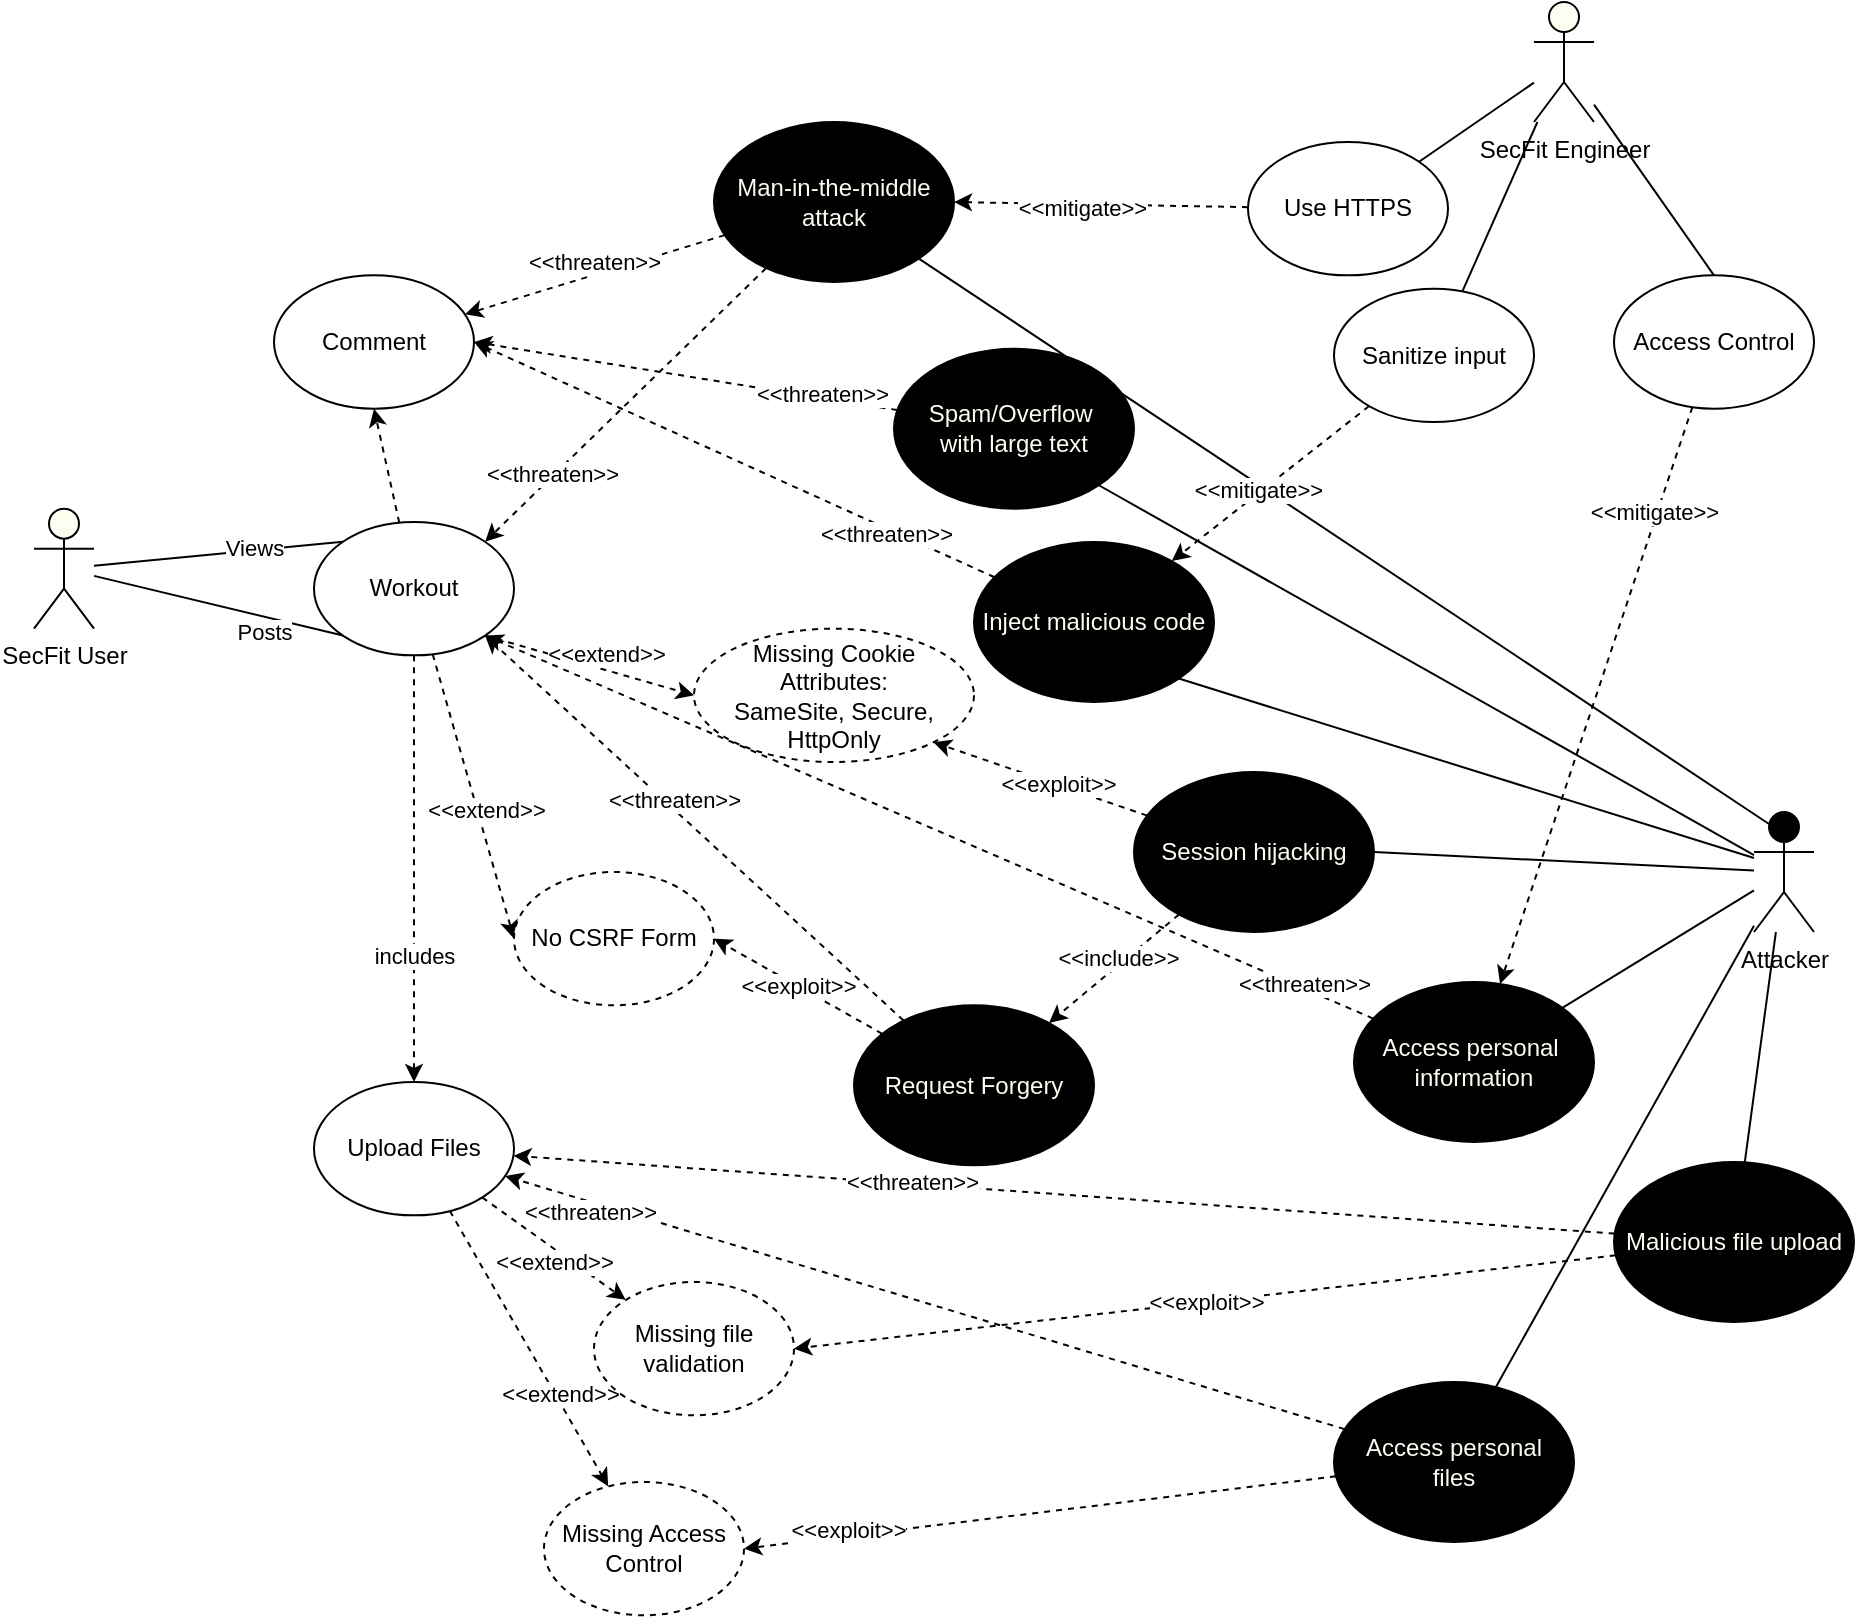 <mxfile version="14.4.3" type="github">
  <diagram id="ryVlB7PdQjzx0bgTUUh0" name="Page-1">
    <mxGraphModel dx="1298" dy="759" grid="1" gridSize="10" guides="1" tooltips="1" connect="1" arrows="1" fold="1" page="1" pageScale="1" pageWidth="1654" pageHeight="1169" math="0" shadow="0">
      <root>
        <mxCell id="0" />
        <mxCell id="1" parent="0" />
        <mxCell id="sZjGSIEbr4CvCZts8M8v-104" style="edgeStyle=none;rounded=0;orthogonalLoop=1;jettySize=auto;html=1;endArrow=none;endFill=0;" parent="1" source="sZjGSIEbr4CvCZts8M8v-1" target="sZjGSIEbr4CvCZts8M8v-103" edge="1">
          <mxGeometry relative="1" as="geometry" />
        </mxCell>
        <mxCell id="1LvPaBEl8QwY_Ij3Mwan-1" style="edgeStyle=none;rounded=0;orthogonalLoop=1;jettySize=auto;html=1;endArrow=none;endFill=0;" parent="1" source="sZjGSIEbr4CvCZts8M8v-1" target="sZjGSIEbr4CvCZts8M8v-66" edge="1">
          <mxGeometry relative="1" as="geometry" />
        </mxCell>
        <mxCell id="1LvPaBEl8QwY_Ij3Mwan-2" style="edgeStyle=none;rounded=0;orthogonalLoop=1;jettySize=auto;html=1;entryX=1;entryY=0.5;entryDx=0;entryDy=0;endArrow=none;endFill=0;" parent="1" source="sZjGSIEbr4CvCZts8M8v-1" target="sZjGSIEbr4CvCZts8M8v-46" edge="1">
          <mxGeometry relative="1" as="geometry" />
        </mxCell>
        <mxCell id="En3cOWEBAXN6RIPewKM6-15" style="edgeStyle=none;rounded=0;orthogonalLoop=1;jettySize=auto;html=1;endArrow=none;endFill=0;" parent="1" source="sZjGSIEbr4CvCZts8M8v-1" target="En3cOWEBAXN6RIPewKM6-14" edge="1">
          <mxGeometry relative="1" as="geometry" />
        </mxCell>
        <mxCell id="iU1fqOqYOkvZzkhjODnc-1" style="rounded=0;orthogonalLoop=1;jettySize=auto;html=1;entryX=1;entryY=1;entryDx=0;entryDy=0;endArrow=none;endFill=0;exitX=0.25;exitY=0.1;exitDx=0;exitDy=0;exitPerimeter=0;" edge="1" parent="1" source="sZjGSIEbr4CvCZts8M8v-1" target="sZjGSIEbr4CvCZts8M8v-11">
          <mxGeometry relative="1" as="geometry">
            <mxPoint x="770" y="310" as="targetPoint" />
          </mxGeometry>
        </mxCell>
        <mxCell id="iU1fqOqYOkvZzkhjODnc-8" style="edgeStyle=none;rounded=0;orthogonalLoop=1;jettySize=auto;html=1;entryX=1;entryY=1;entryDx=0;entryDy=0;endArrow=none;endFill=0;" edge="1" parent="1" source="sZjGSIEbr4CvCZts8M8v-1" target="iU1fqOqYOkvZzkhjODnc-7">
          <mxGeometry relative="1" as="geometry" />
        </mxCell>
        <mxCell id="sZjGSIEbr4CvCZts8M8v-1" value="Attacker" style="shape=umlActor;verticalLabelPosition=bottom;verticalAlign=top;html=1;outlineConnect=0;fillColor=#000000;" parent="1" vertex="1">
          <mxGeometry x="1200" y="555" width="30" height="60" as="geometry" />
        </mxCell>
        <mxCell id="sZjGSIEbr4CvCZts8M8v-23" style="edgeStyle=none;rounded=0;orthogonalLoop=1;jettySize=auto;html=1;entryX=0;entryY=1;entryDx=0;entryDy=0;endArrow=none;endFill=0;" parent="1" source="sZjGSIEbr4CvCZts8M8v-7" target="sZjGSIEbr4CvCZts8M8v-9" edge="1">
          <mxGeometry relative="1" as="geometry" />
        </mxCell>
        <mxCell id="sZjGSIEbr4CvCZts8M8v-26" value="Posts" style="edgeLabel;html=1;align=center;verticalAlign=middle;resizable=0;points=[];" parent="sZjGSIEbr4CvCZts8M8v-23" vertex="1" connectable="0">
          <mxGeometry x="0.043" y="1" relative="1" as="geometry">
            <mxPoint x="20.1" y="13.48" as="offset" />
          </mxGeometry>
        </mxCell>
        <mxCell id="sZjGSIEbr4CvCZts8M8v-78" style="edgeStyle=none;rounded=0;orthogonalLoop=1;jettySize=auto;html=1;entryX=0.5;entryY=0;entryDx=0;entryDy=0;exitX=0.5;exitY=1;exitDx=0;exitDy=0;dashed=1;" parent="1" source="sZjGSIEbr4CvCZts8M8v-9" target="sZjGSIEbr4CvCZts8M8v-64" edge="1">
          <mxGeometry relative="1" as="geometry" />
        </mxCell>
        <mxCell id="sZjGSIEbr4CvCZts8M8v-79" value="includes" style="edgeLabel;html=1;align=center;verticalAlign=middle;resizable=0;points=[];" parent="sZjGSIEbr4CvCZts8M8v-78" vertex="1" connectable="0">
          <mxGeometry x="0.573" y="1" relative="1" as="geometry">
            <mxPoint x="-1" y="-18.33" as="offset" />
          </mxGeometry>
        </mxCell>
        <mxCell id="sZjGSIEbr4CvCZts8M8v-98" style="edgeStyle=none;rounded=0;orthogonalLoop=1;jettySize=auto;html=1;entryX=0;entryY=0;entryDx=0;entryDy=0;endArrow=none;endFill=0;" parent="1" source="sZjGSIEbr4CvCZts8M8v-7" target="sZjGSIEbr4CvCZts8M8v-9" edge="1">
          <mxGeometry relative="1" as="geometry" />
        </mxCell>
        <mxCell id="sZjGSIEbr4CvCZts8M8v-99" value="Views" style="edgeLabel;html=1;align=center;verticalAlign=middle;resizable=0;points=[];" parent="sZjGSIEbr4CvCZts8M8v-98" vertex="1" connectable="0">
          <mxGeometry x="0.283" y="1" relative="1" as="geometry">
            <mxPoint as="offset" />
          </mxGeometry>
        </mxCell>
        <mxCell id="sZjGSIEbr4CvCZts8M8v-7" value="SecFit User" style="shape=umlActor;verticalLabelPosition=bottom;verticalAlign=top;html=1;outlineConnect=0;fillColor=#FBFFF2;" parent="1" vertex="1">
          <mxGeometry x="340" y="403.34" width="30" height="60" as="geometry" />
        </mxCell>
        <mxCell id="sZjGSIEbr4CvCZts8M8v-70" style="edgeStyle=none;rounded=0;orthogonalLoop=1;jettySize=auto;html=1;dashed=1;entryX=0;entryY=0.5;entryDx=0;entryDy=0;exitX=1;exitY=1;exitDx=0;exitDy=0;" parent="1" source="sZjGSIEbr4CvCZts8M8v-9" target="sZjGSIEbr4CvCZts8M8v-71" edge="1">
          <mxGeometry relative="1" as="geometry">
            <mxPoint x="625" y="480" as="targetPoint" />
          </mxGeometry>
        </mxCell>
        <mxCell id="sZjGSIEbr4CvCZts8M8v-73" value="&amp;lt;&amp;lt;extend&amp;gt;&amp;gt;" style="edgeLabel;html=1;align=center;verticalAlign=middle;resizable=0;points=[];" parent="sZjGSIEbr4CvCZts8M8v-70" vertex="1" connectable="0">
          <mxGeometry x="0.284" y="2" relative="1" as="geometry">
            <mxPoint x="-7.43" y="-8.83" as="offset" />
          </mxGeometry>
        </mxCell>
        <mxCell id="sZjGSIEbr4CvCZts8M8v-56" style="edgeStyle=none;rounded=0;orthogonalLoop=1;jettySize=auto;html=1;entryX=0;entryY=0.5;entryDx=0;entryDy=0;dashed=1;" parent="1" source="sZjGSIEbr4CvCZts8M8v-9" target="sZjGSIEbr4CvCZts8M8v-55" edge="1">
          <mxGeometry relative="1" as="geometry" />
        </mxCell>
        <mxCell id="sZjGSIEbr4CvCZts8M8v-57" value="&amp;lt;&amp;lt;extend&amp;gt;&amp;gt;" style="edgeLabel;html=1;align=center;verticalAlign=middle;resizable=0;points=[];" parent="sZjGSIEbr4CvCZts8M8v-56" vertex="1" connectable="0">
          <mxGeometry x="0.1" y="4" relative="1" as="geometry">
            <mxPoint as="offset" />
          </mxGeometry>
        </mxCell>
        <mxCell id="iU1fqOqYOkvZzkhjODnc-3" style="edgeStyle=none;rounded=0;orthogonalLoop=1;jettySize=auto;html=1;entryX=0.5;entryY=1;entryDx=0;entryDy=0;endArrow=classic;endFill=1;dashed=1;" edge="1" parent="1" source="sZjGSIEbr4CvCZts8M8v-9" target="iU1fqOqYOkvZzkhjODnc-2">
          <mxGeometry relative="1" as="geometry" />
        </mxCell>
        <mxCell id="sZjGSIEbr4CvCZts8M8v-9" value="Workout" style="ellipse;whiteSpace=wrap;html=1;" parent="1" vertex="1">
          <mxGeometry x="480" y="410" width="100" height="66.67" as="geometry" />
        </mxCell>
        <mxCell id="dVIonwqCxStYmmZDMTs0-17" style="edgeStyle=none;rounded=0;orthogonalLoop=1;jettySize=auto;html=1;entryX=1;entryY=0;entryDx=0;entryDy=0;dashed=1;endArrow=classic;endFill=1;" parent="1" source="sZjGSIEbr4CvCZts8M8v-11" target="sZjGSIEbr4CvCZts8M8v-9" edge="1">
          <mxGeometry relative="1" as="geometry" />
        </mxCell>
        <mxCell id="dVIonwqCxStYmmZDMTs0-18" value="&amp;lt;&amp;lt;threaten&amp;gt;&amp;gt;" style="edgeLabel;html=1;align=center;verticalAlign=middle;resizable=0;points=[];" parent="dVIonwqCxStYmmZDMTs0-17" vertex="1" connectable="0">
          <mxGeometry x="-0.162" y="2" relative="1" as="geometry">
            <mxPoint x="-50.11" y="43.76" as="offset" />
          </mxGeometry>
        </mxCell>
        <mxCell id="iU1fqOqYOkvZzkhjODnc-4" style="edgeStyle=none;rounded=0;orthogonalLoop=1;jettySize=auto;html=1;dashed=1;endArrow=classic;endFill=1;" edge="1" parent="1" source="sZjGSIEbr4CvCZts8M8v-11" target="iU1fqOqYOkvZzkhjODnc-2">
          <mxGeometry relative="1" as="geometry" />
        </mxCell>
        <mxCell id="sZjGSIEbr4CvCZts8M8v-11" value="&lt;font color=&quot;#fbfff2&quot;&gt;Man-in-the-middle&lt;br&gt;attack&lt;br&gt;&lt;/font&gt;" style="ellipse;whiteSpace=wrap;html=1;fillColor=#000000;" parent="1" vertex="1">
          <mxGeometry x="680" y="210.0" width="120" height="80" as="geometry" />
        </mxCell>
        <mxCell id="dVIonwqCxStYmmZDMTs0-7" style="edgeStyle=none;rounded=0;orthogonalLoop=1;jettySize=auto;html=1;entryX=1;entryY=0.5;entryDx=0;entryDy=0;endArrow=classic;endFill=1;dashed=1;" parent="1" source="sZjGSIEbr4CvCZts8M8v-13" target="sZjGSIEbr4CvCZts8M8v-11" edge="1">
          <mxGeometry relative="1" as="geometry" />
        </mxCell>
        <mxCell id="dVIonwqCxStYmmZDMTs0-8" value="&amp;lt;&amp;lt;mitigate&amp;gt;&amp;gt;" style="edgeLabel;html=1;align=center;verticalAlign=middle;resizable=0;points=[];" parent="dVIonwqCxStYmmZDMTs0-7" vertex="1" connectable="0">
          <mxGeometry x="-0.669" y="1" relative="1" as="geometry">
            <mxPoint x="-58.54" y="-0.7" as="offset" />
          </mxGeometry>
        </mxCell>
        <mxCell id="sZjGSIEbr4CvCZts8M8v-13" value="Use HTTPS" style="ellipse;whiteSpace=wrap;html=1;" parent="1" vertex="1">
          <mxGeometry x="947" y="220" width="100" height="66.67" as="geometry" />
        </mxCell>
        <mxCell id="dVIonwqCxStYmmZDMTs0-6" style="rounded=0;orthogonalLoop=1;jettySize=auto;html=1;entryX=1;entryY=0;entryDx=0;entryDy=0;endArrow=none;endFill=0;" parent="1" source="sZjGSIEbr4CvCZts8M8v-19" target="sZjGSIEbr4CvCZts8M8v-13" edge="1">
          <mxGeometry relative="1" as="geometry" />
        </mxCell>
        <mxCell id="dVIonwqCxStYmmZDMTs0-9" style="edgeStyle=none;rounded=0;orthogonalLoop=1;jettySize=auto;html=1;entryX=0.5;entryY=0;entryDx=0;entryDy=0;endArrow=none;endFill=0;" parent="1" source="sZjGSIEbr4CvCZts8M8v-19" target="dVIonwqCxStYmmZDMTs0-1" edge="1">
          <mxGeometry relative="1" as="geometry" />
        </mxCell>
        <mxCell id="En3cOWEBAXN6RIPewKM6-8" style="edgeStyle=none;rounded=0;orthogonalLoop=1;jettySize=auto;html=1;endArrow=none;endFill=0;" parent="1" source="sZjGSIEbr4CvCZts8M8v-19" target="En3cOWEBAXN6RIPewKM6-7" edge="1">
          <mxGeometry relative="1" as="geometry" />
        </mxCell>
        <mxCell id="sZjGSIEbr4CvCZts8M8v-19" value="SecFit Engineer" style="shape=umlActor;verticalLabelPosition=bottom;verticalAlign=top;html=1;outlineConnect=0;fillColor=#FBFFF2;" parent="1" vertex="1">
          <mxGeometry x="1090" y="150" width="30" height="60" as="geometry" />
        </mxCell>
        <mxCell id="sZjGSIEbr4CvCZts8M8v-59" style="edgeStyle=none;rounded=0;orthogonalLoop=1;jettySize=auto;html=1;dashed=1;" parent="1" source="sZjGSIEbr4CvCZts8M8v-46" target="sZjGSIEbr4CvCZts8M8v-54" edge="1">
          <mxGeometry relative="1" as="geometry" />
        </mxCell>
        <mxCell id="sZjGSIEbr4CvCZts8M8v-60" value="&amp;lt;&amp;lt;include&amp;gt;&amp;gt;" style="edgeLabel;html=1;align=center;verticalAlign=middle;resizable=0;points=[];" parent="sZjGSIEbr4CvCZts8M8v-59" vertex="1" connectable="0">
          <mxGeometry x="-0.11" y="-3" relative="1" as="geometry">
            <mxPoint as="offset" />
          </mxGeometry>
        </mxCell>
        <mxCell id="sZjGSIEbr4CvCZts8M8v-72" value="&amp;lt;&amp;lt;exploit&amp;gt;&amp;gt;" style="edgeStyle=none;rounded=0;orthogonalLoop=1;jettySize=auto;html=1;entryX=1;entryY=1;entryDx=0;entryDy=0;dashed=1;" parent="1" source="sZjGSIEbr4CvCZts8M8v-46" target="sZjGSIEbr4CvCZts8M8v-71" edge="1">
          <mxGeometry x="-0.156" relative="1" as="geometry">
            <mxPoint as="offset" />
          </mxGeometry>
        </mxCell>
        <mxCell id="sZjGSIEbr4CvCZts8M8v-46" value="&lt;font color=&quot;#fbfff2&quot;&gt;Session hijacking&lt;br&gt;&lt;/font&gt;" style="ellipse;whiteSpace=wrap;html=1;fillColor=#000000;" parent="1" vertex="1">
          <mxGeometry x="890" y="535" width="120" height="80" as="geometry" />
        </mxCell>
        <mxCell id="sZjGSIEbr4CvCZts8M8v-61" value="&amp;lt;&amp;lt;exploit&amp;gt;&amp;gt;" style="edgeStyle=none;rounded=0;orthogonalLoop=1;jettySize=auto;html=1;entryX=1;entryY=0.5;entryDx=0;entryDy=0;dashed=1;" parent="1" source="sZjGSIEbr4CvCZts8M8v-54" target="sZjGSIEbr4CvCZts8M8v-55" edge="1">
          <mxGeometry relative="1" as="geometry" />
        </mxCell>
        <mxCell id="dVIonwqCxStYmmZDMTs0-13" style="edgeStyle=none;rounded=0;orthogonalLoop=1;jettySize=auto;html=1;entryX=1;entryY=1;entryDx=0;entryDy=0;dashed=1;endArrow=classic;endFill=1;" parent="1" source="sZjGSIEbr4CvCZts8M8v-54" target="sZjGSIEbr4CvCZts8M8v-9" edge="1">
          <mxGeometry relative="1" as="geometry" />
        </mxCell>
        <mxCell id="dVIonwqCxStYmmZDMTs0-14" value="&amp;lt;&amp;lt;threaten&amp;gt;&amp;gt;" style="edgeLabel;html=1;align=center;verticalAlign=middle;resizable=0;points=[];" parent="dVIonwqCxStYmmZDMTs0-13" vertex="1" connectable="0">
          <mxGeometry x="0.122" y="-3" relative="1" as="geometry">
            <mxPoint as="offset" />
          </mxGeometry>
        </mxCell>
        <mxCell id="sZjGSIEbr4CvCZts8M8v-54" value="&lt;font color=&quot;#fbfff2&quot;&gt;Request Forgery&lt;br&gt;&lt;/font&gt;" style="ellipse;whiteSpace=wrap;html=1;fillColor=#000000;" parent="1" vertex="1">
          <mxGeometry x="750" y="651.67" width="120" height="80" as="geometry" />
        </mxCell>
        <mxCell id="sZjGSIEbr4CvCZts8M8v-55" value="No CSRF Form" style="ellipse;whiteSpace=wrap;html=1;dashed=1;" parent="1" vertex="1">
          <mxGeometry x="580" y="585" width="100" height="66.67" as="geometry" />
        </mxCell>
        <mxCell id="sZjGSIEbr4CvCZts8M8v-74" style="edgeStyle=none;rounded=0;orthogonalLoop=1;jettySize=auto;html=1;dashed=1;" parent="1" source="sZjGSIEbr4CvCZts8M8v-64" target="sZjGSIEbr4CvCZts8M8v-65" edge="1">
          <mxGeometry relative="1" as="geometry" />
        </mxCell>
        <mxCell id="sZjGSIEbr4CvCZts8M8v-75" value="&amp;lt;&amp;lt;extend&amp;gt;&amp;gt;" style="edgeLabel;html=1;align=center;verticalAlign=middle;resizable=0;points=[];" parent="sZjGSIEbr4CvCZts8M8v-74" vertex="1" connectable="0">
          <mxGeometry x="0.336" y="1" relative="1" as="geometry">
            <mxPoint x="-12.44" y="-1.09" as="offset" />
          </mxGeometry>
        </mxCell>
        <mxCell id="sZjGSIEbr4CvCZts8M8v-108" style="edgeStyle=none;rounded=0;orthogonalLoop=1;jettySize=auto;html=1;dashed=1;endArrow=classic;endFill=1;" parent="1" source="sZjGSIEbr4CvCZts8M8v-64" target="sZjGSIEbr4CvCZts8M8v-107" edge="1">
          <mxGeometry relative="1" as="geometry" />
        </mxCell>
        <mxCell id="sZjGSIEbr4CvCZts8M8v-109" value="&amp;lt;&amp;lt;extend&amp;gt;&amp;gt;" style="edgeLabel;html=1;align=center;verticalAlign=middle;resizable=0;points=[];" parent="sZjGSIEbr4CvCZts8M8v-108" vertex="1" connectable="0">
          <mxGeometry x="0.347" y="2" relative="1" as="geometry">
            <mxPoint as="offset" />
          </mxGeometry>
        </mxCell>
        <mxCell id="sZjGSIEbr4CvCZts8M8v-64" value="Upload Files" style="ellipse;whiteSpace=wrap;html=1;" parent="1" vertex="1">
          <mxGeometry x="480" y="690" width="100" height="66.67" as="geometry" />
        </mxCell>
        <mxCell id="sZjGSIEbr4CvCZts8M8v-65" value="Missing file validation" style="ellipse;whiteSpace=wrap;html=1;dashed=1;" parent="1" vertex="1">
          <mxGeometry x="620" y="790" width="100" height="66.67" as="geometry" />
        </mxCell>
        <mxCell id="sZjGSIEbr4CvCZts8M8v-76" value="&amp;lt;&amp;lt;exploit&amp;gt;&amp;gt;" style="edgeStyle=none;rounded=0;orthogonalLoop=1;jettySize=auto;html=1;entryX=1;entryY=0.5;entryDx=0;entryDy=0;dashed=1;" parent="1" source="sZjGSIEbr4CvCZts8M8v-66" target="sZjGSIEbr4CvCZts8M8v-65" edge="1">
          <mxGeometry relative="1" as="geometry" />
        </mxCell>
        <mxCell id="dVIonwqCxStYmmZDMTs0-11" style="edgeStyle=none;rounded=0;orthogonalLoop=1;jettySize=auto;html=1;endArrow=classic;endFill=1;dashed=1;" parent="1" source="sZjGSIEbr4CvCZts8M8v-66" target="sZjGSIEbr4CvCZts8M8v-64" edge="1">
          <mxGeometry relative="1" as="geometry" />
        </mxCell>
        <mxCell id="dVIonwqCxStYmmZDMTs0-12" value="&amp;lt;&amp;lt;threaten&amp;gt;&amp;gt;" style="edgeLabel;html=1;align=center;verticalAlign=middle;resizable=0;points=[];" parent="dVIonwqCxStYmmZDMTs0-11" vertex="1" connectable="0">
          <mxGeometry x="0.421" y="2" relative="1" as="geometry">
            <mxPoint x="39.83" y="0.12" as="offset" />
          </mxGeometry>
        </mxCell>
        <mxCell id="sZjGSIEbr4CvCZts8M8v-66" value="&lt;font color=&quot;#fbfff2&quot;&gt;Malicious file upload&lt;br&gt;&lt;/font&gt;" style="ellipse;whiteSpace=wrap;html=1;fillColor=#000000;" parent="1" vertex="1">
          <mxGeometry x="1130" y="730" width="120" height="80" as="geometry" />
        </mxCell>
        <mxCell id="sZjGSIEbr4CvCZts8M8v-71" value="Missing Cookie Attributes:&lt;br&gt;SameSite, Secure, HttpOnly" style="ellipse;whiteSpace=wrap;html=1;dashed=1;" parent="1" vertex="1">
          <mxGeometry x="670" y="463.34" width="140" height="66.67" as="geometry" />
        </mxCell>
        <mxCell id="1LvPaBEl8QwY_Ij3Mwan-3" style="edgeStyle=none;rounded=0;orthogonalLoop=1;jettySize=auto;html=1;endArrow=classic;endFill=1;dashed=1;" parent="1" source="sZjGSIEbr4CvCZts8M8v-103" target="sZjGSIEbr4CvCZts8M8v-64" edge="1">
          <mxGeometry relative="1" as="geometry" />
        </mxCell>
        <mxCell id="1LvPaBEl8QwY_Ij3Mwan-4" value="&amp;lt;&amp;lt;threaten&amp;gt;&amp;gt;" style="edgeLabel;html=1;align=center;verticalAlign=middle;resizable=0;points=[];" parent="1LvPaBEl8QwY_Ij3Mwan-3" vertex="1" connectable="0">
          <mxGeometry x="0.794" y="5" relative="1" as="geometry">
            <mxPoint as="offset" />
          </mxGeometry>
        </mxCell>
        <mxCell id="En3cOWEBAXN6RIPewKM6-11" style="edgeStyle=none;rounded=0;orthogonalLoop=1;jettySize=auto;html=1;entryX=1;entryY=0.5;entryDx=0;entryDy=0;dashed=1;endArrow=classic;endFill=1;" parent="1" source="sZjGSIEbr4CvCZts8M8v-103" target="sZjGSIEbr4CvCZts8M8v-107" edge="1">
          <mxGeometry relative="1" as="geometry" />
        </mxCell>
        <mxCell id="En3cOWEBAXN6RIPewKM6-13" value="&amp;lt;&amp;lt;exploit&amp;gt;&amp;gt;" style="edgeLabel;html=1;align=center;verticalAlign=middle;resizable=0;points=[];" parent="En3cOWEBAXN6RIPewKM6-11" vertex="1" connectable="0">
          <mxGeometry x="0.65" y="-3" relative="1" as="geometry">
            <mxPoint as="offset" />
          </mxGeometry>
        </mxCell>
        <mxCell id="sZjGSIEbr4CvCZts8M8v-103" value="&lt;font color=&quot;#fbfff2&quot;&gt;Access personal&lt;br&gt;files&lt;br&gt;&lt;/font&gt;" style="ellipse;whiteSpace=wrap;html=1;fillColor=#000000;" parent="1" vertex="1">
          <mxGeometry x="990" y="840" width="120" height="80" as="geometry" />
        </mxCell>
        <mxCell id="sZjGSIEbr4CvCZts8M8v-107" value="Missing Access Control" style="ellipse;whiteSpace=wrap;html=1;dashed=1;" parent="1" vertex="1">
          <mxGeometry x="595" y="890" width="100" height="66.67" as="geometry" />
        </mxCell>
        <mxCell id="En3cOWEBAXN6RIPewKM6-18" style="edgeStyle=none;rounded=0;orthogonalLoop=1;jettySize=auto;html=1;dashed=1;endArrow=classic;endFill=1;" parent="1" source="dVIonwqCxStYmmZDMTs0-1" target="En3cOWEBAXN6RIPewKM6-14" edge="1">
          <mxGeometry relative="1" as="geometry" />
        </mxCell>
        <mxCell id="En3cOWEBAXN6RIPewKM6-19" value="&amp;lt;&amp;lt;mitigate&amp;gt;&amp;gt;" style="edgeLabel;html=1;align=center;verticalAlign=middle;resizable=0;points=[];" parent="En3cOWEBAXN6RIPewKM6-18" vertex="1" connectable="0">
          <mxGeometry x="-0.633" y="-2" relative="1" as="geometry">
            <mxPoint as="offset" />
          </mxGeometry>
        </mxCell>
        <mxCell id="dVIonwqCxStYmmZDMTs0-1" value="Access Control" style="ellipse;whiteSpace=wrap;html=1;" parent="1" vertex="1">
          <mxGeometry x="1130" y="286.67" width="100" height="66.67" as="geometry" />
        </mxCell>
        <mxCell id="En3cOWEBAXN6RIPewKM6-2" style="edgeStyle=none;rounded=0;orthogonalLoop=1;jettySize=auto;html=1;entryX=1;entryY=1;entryDx=0;entryDy=0;endArrow=none;endFill=0;" parent="1" target="En3cOWEBAXN6RIPewKM6-1" edge="1">
          <mxGeometry relative="1" as="geometry">
            <mxPoint x="1200" y="578" as="sourcePoint" />
            <mxPoint x="1080" y="591.67" as="targetPoint" />
          </mxGeometry>
        </mxCell>
        <mxCell id="En3cOWEBAXN6RIPewKM6-5" style="edgeStyle=none;rounded=0;orthogonalLoop=1;jettySize=auto;html=1;dashed=1;endArrow=classic;endFill=1;entryX=1;entryY=0.5;entryDx=0;entryDy=0;" parent="1" source="En3cOWEBAXN6RIPewKM6-1" target="iU1fqOqYOkvZzkhjODnc-2" edge="1">
          <mxGeometry relative="1" as="geometry" />
        </mxCell>
        <mxCell id="En3cOWEBAXN6RIPewKM6-6" value="&amp;lt;&amp;lt;threaten&amp;gt;&amp;gt;" style="edgeLabel;html=1;align=center;verticalAlign=middle;resizable=0;points=[];" parent="En3cOWEBAXN6RIPewKM6-5" vertex="1" connectable="0">
          <mxGeometry x="0.588" relative="1" as="geometry">
            <mxPoint x="6.59" y="-64.14" as="offset" />
          </mxGeometry>
        </mxCell>
        <mxCell id="iU1fqOqYOkvZzkhjODnc-5" value="&amp;lt;&amp;lt;threaten&amp;gt;&amp;gt;" style="edgeLabel;html=1;align=center;verticalAlign=middle;resizable=0;points=[];" vertex="1" connectable="0" parent="En3cOWEBAXN6RIPewKM6-5">
          <mxGeometry x="-0.586" y="3" relative="1" as="geometry">
            <mxPoint as="offset" />
          </mxGeometry>
        </mxCell>
        <mxCell id="En3cOWEBAXN6RIPewKM6-9" style="edgeStyle=none;rounded=0;orthogonalLoop=1;jettySize=auto;html=1;endArrow=classic;endFill=1;dashed=1;" parent="1" source="En3cOWEBAXN6RIPewKM6-7" target="En3cOWEBAXN6RIPewKM6-1" edge="1">
          <mxGeometry relative="1" as="geometry" />
        </mxCell>
        <mxCell id="En3cOWEBAXN6RIPewKM6-10" value="&amp;lt;&amp;lt;mitigate&amp;gt;&amp;gt;" style="edgeLabel;html=1;align=center;verticalAlign=middle;resizable=0;points=[];" parent="En3cOWEBAXN6RIPewKM6-9" vertex="1" connectable="0">
          <mxGeometry x="0.116" y="-1" relative="1" as="geometry">
            <mxPoint y="-1" as="offset" />
          </mxGeometry>
        </mxCell>
        <mxCell id="En3cOWEBAXN6RIPewKM6-7" value="Sanitize input" style="ellipse;whiteSpace=wrap;html=1;" parent="1" vertex="1">
          <mxGeometry x="990" y="293.33" width="100" height="66.67" as="geometry" />
        </mxCell>
        <mxCell id="En3cOWEBAXN6RIPewKM6-16" style="edgeStyle=none;rounded=0;orthogonalLoop=1;jettySize=auto;html=1;entryX=1;entryY=1;entryDx=0;entryDy=0;endArrow=classic;endFill=1;dashed=1;" parent="1" source="En3cOWEBAXN6RIPewKM6-14" target="sZjGSIEbr4CvCZts8M8v-9" edge="1">
          <mxGeometry relative="1" as="geometry" />
        </mxCell>
        <mxCell id="En3cOWEBAXN6RIPewKM6-17" value="&amp;lt;&amp;lt;threaten&amp;gt;&amp;gt;" style="edgeLabel;html=1;align=center;verticalAlign=middle;resizable=0;points=[];" parent="En3cOWEBAXN6RIPewKM6-16" vertex="1" connectable="0">
          <mxGeometry x="-0.84" y="-2" relative="1" as="geometry">
            <mxPoint as="offset" />
          </mxGeometry>
        </mxCell>
        <mxCell id="En3cOWEBAXN6RIPewKM6-14" value="&lt;font color=&quot;#fbfff2&quot;&gt;Access personal&amp;nbsp;&lt;br&gt;information&lt;br&gt;&lt;/font&gt;" style="ellipse;whiteSpace=wrap;html=1;fillColor=#000000;" parent="1" vertex="1">
          <mxGeometry x="1000" y="640" width="120" height="80" as="geometry" />
        </mxCell>
        <mxCell id="iU1fqOqYOkvZzkhjODnc-2" value="Comment" style="ellipse;whiteSpace=wrap;html=1;" vertex="1" parent="1">
          <mxGeometry x="460" y="286.67" width="100" height="66.67" as="geometry" />
        </mxCell>
        <mxCell id="En3cOWEBAXN6RIPewKM6-1" value="&lt;font color=&quot;#fbfff2&quot;&gt;Inject malicious code&lt;br&gt;&lt;/font&gt;" style="ellipse;whiteSpace=wrap;html=1;fillColor=#000000;" parent="1" vertex="1">
          <mxGeometry x="810" y="420.0" width="120" height="80" as="geometry" />
        </mxCell>
        <mxCell id="iU1fqOqYOkvZzkhjODnc-9" style="edgeStyle=none;rounded=0;orthogonalLoop=1;jettySize=auto;html=1;entryX=1;entryY=0.5;entryDx=0;entryDy=0;endArrow=classic;endFill=1;dashed=1;" edge="1" parent="1" source="iU1fqOqYOkvZzkhjODnc-7" target="iU1fqOqYOkvZzkhjODnc-2">
          <mxGeometry relative="1" as="geometry" />
        </mxCell>
        <mxCell id="iU1fqOqYOkvZzkhjODnc-10" value="&amp;lt;&amp;lt;threaten&amp;gt;&amp;gt;" style="edgeLabel;html=1;align=center;verticalAlign=middle;resizable=0;points=[];" vertex="1" connectable="0" parent="iU1fqOqYOkvZzkhjODnc-9">
          <mxGeometry x="-0.637" y="-2" relative="1" as="geometry">
            <mxPoint as="offset" />
          </mxGeometry>
        </mxCell>
        <mxCell id="iU1fqOqYOkvZzkhjODnc-7" value="&lt;font color=&quot;#fbfff2&quot;&gt;Spam/Overflow&amp;nbsp;&lt;br&gt;with large text&lt;br&gt;&lt;/font&gt;" style="ellipse;whiteSpace=wrap;html=1;fillColor=#000000;" vertex="1" parent="1">
          <mxGeometry x="770" y="323.34" width="120" height="80" as="geometry" />
        </mxCell>
      </root>
    </mxGraphModel>
  </diagram>
</mxfile>
